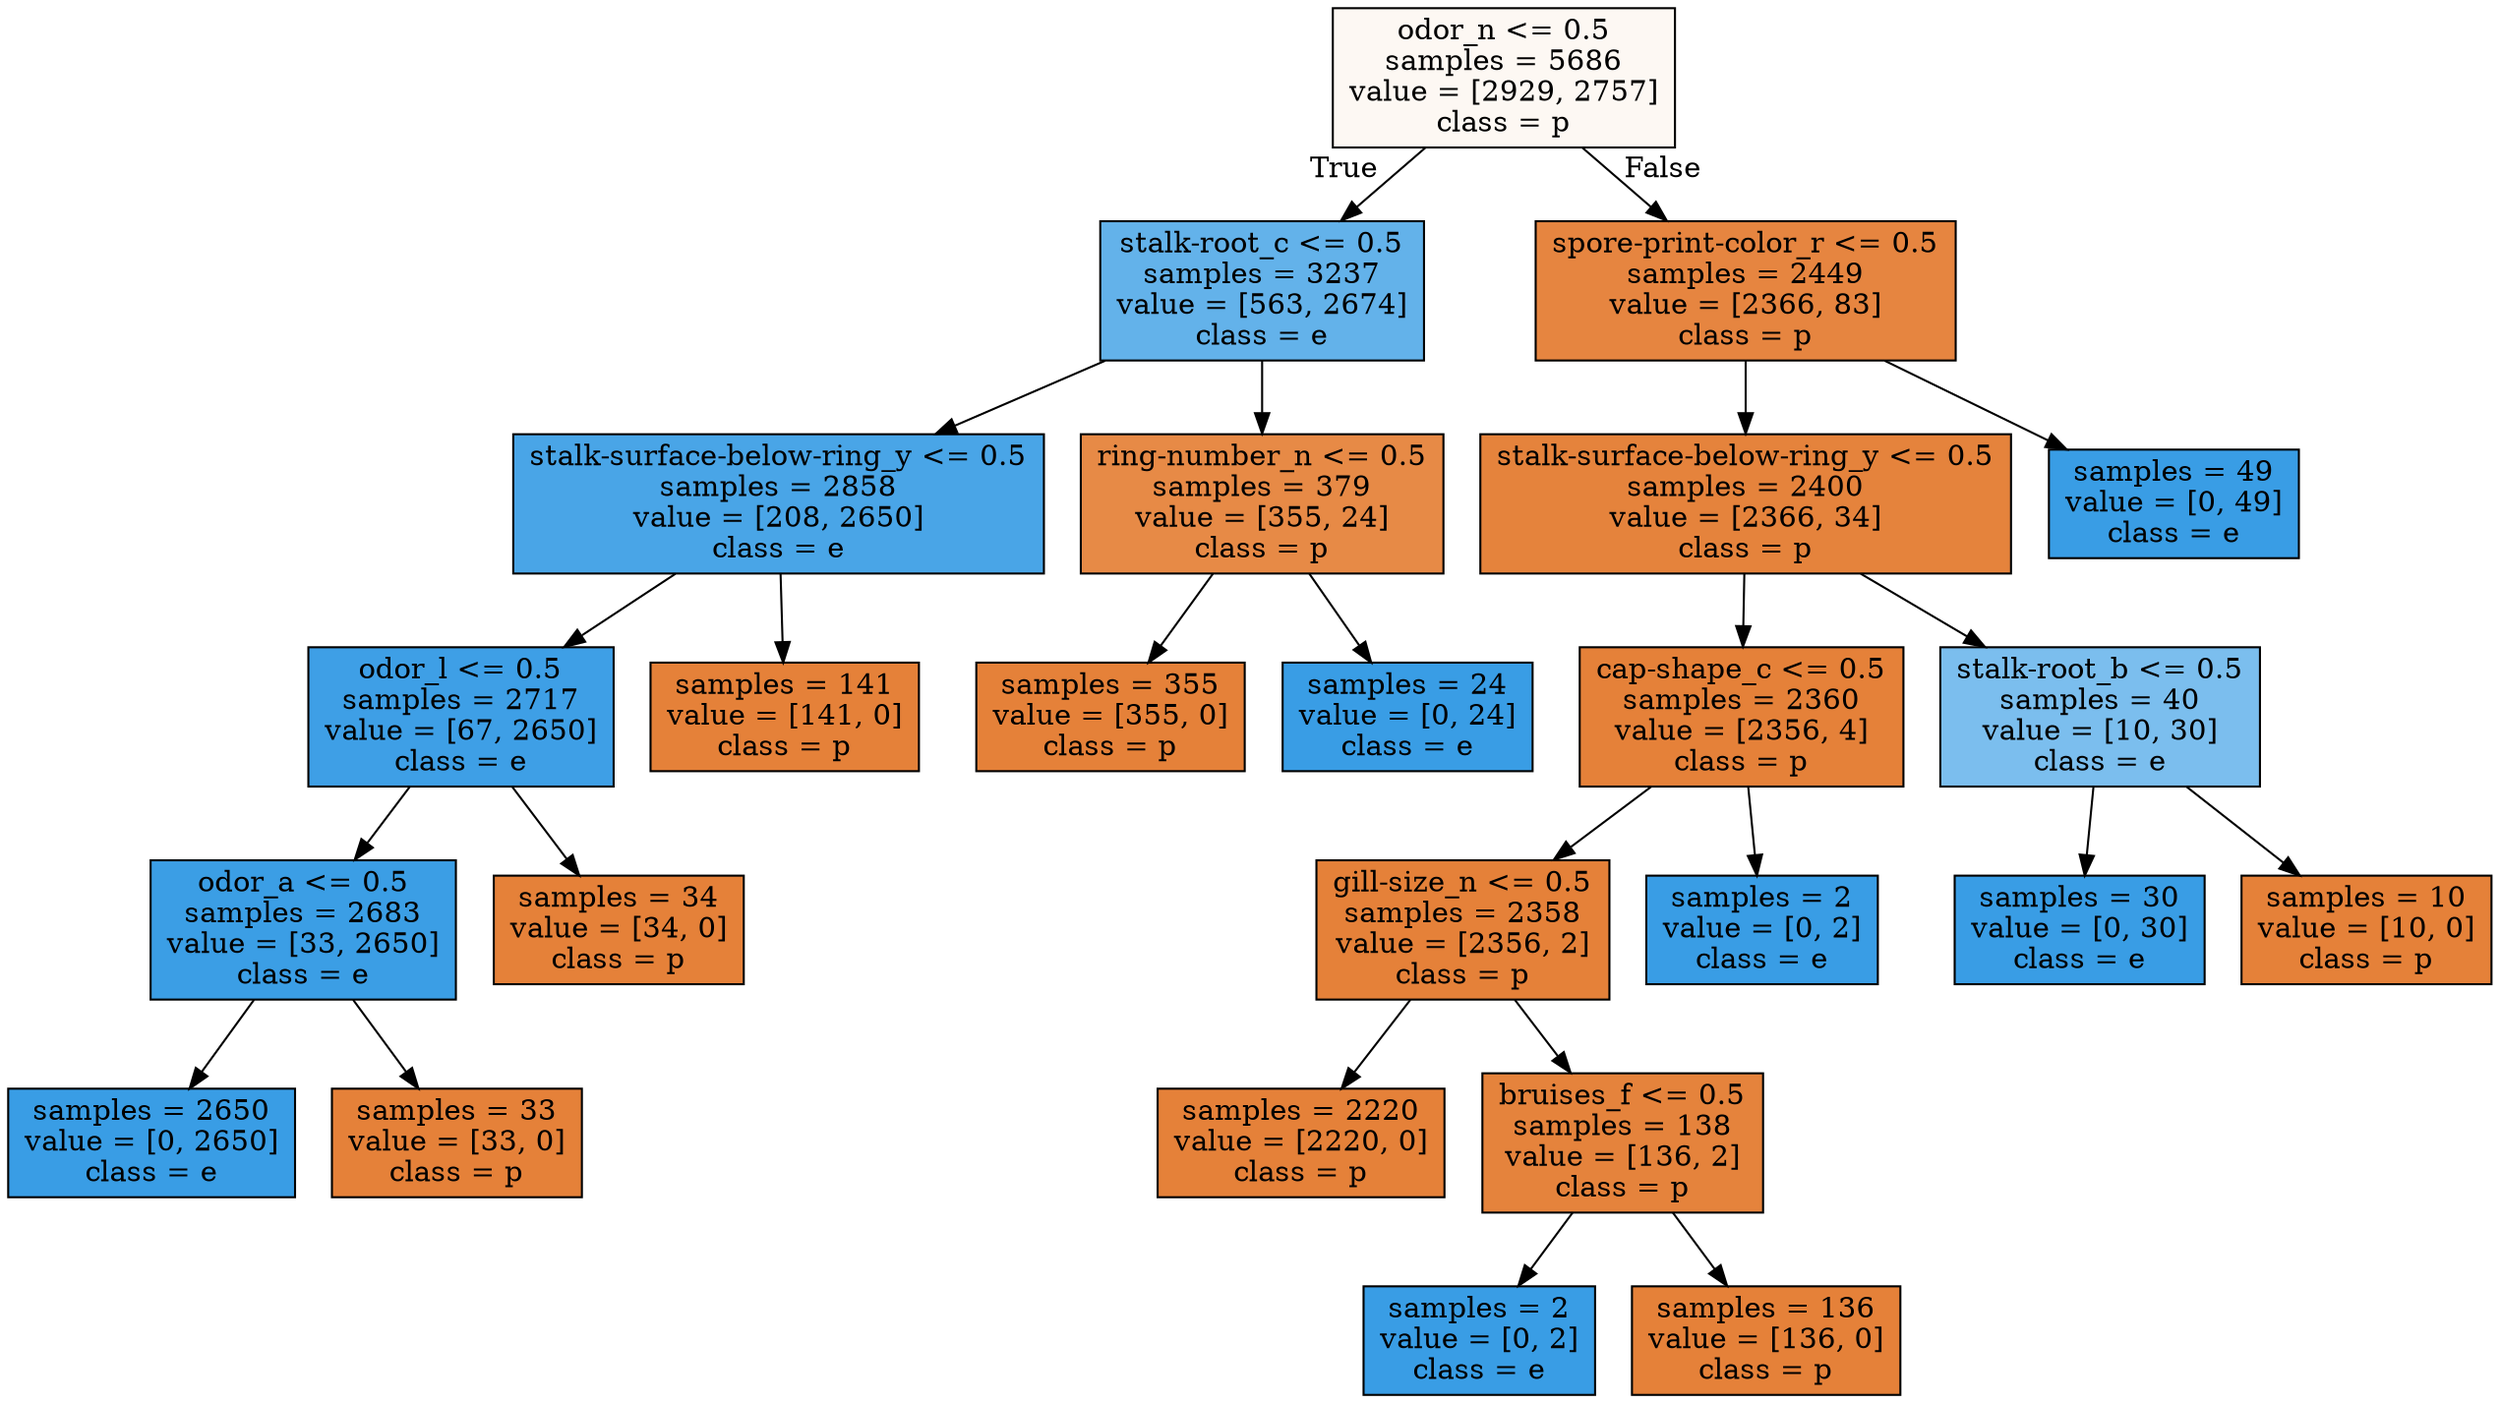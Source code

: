digraph Tree {
node [shape=box, style="filled", color="black"] ;
0 [label="odor_n <= 0.5\nsamples = 5686\nvalue = [2929, 2757]\nclass = p", fillcolor="#fdf8f3"] ;
1 [label="stalk-root_c <= 0.5\nsamples = 3237\nvalue = [563, 2674]\nclass = e", fillcolor="#63b2ea"] ;
0 -> 1 [labeldistance=2.5, labelangle=45, headlabel="True"] ;
2 [label="stalk-surface-below-ring_y <= 0.5\nsamples = 2858\nvalue = [208, 2650]\nclass = e", fillcolor="#49a5e7"] ;
1 -> 2 ;
3 [label="odor_l <= 0.5\nsamples = 2717\nvalue = [67, 2650]\nclass = e", fillcolor="#3e9fe6"] ;
2 -> 3 ;
4 [label="odor_a <= 0.5\nsamples = 2683\nvalue = [33, 2650]\nclass = e", fillcolor="#3b9ee5"] ;
3 -> 4 ;
5 [label="samples = 2650\nvalue = [0, 2650]\nclass = e", fillcolor="#399de5"] ;
4 -> 5 ;
6 [label="samples = 33\nvalue = [33, 0]\nclass = p", fillcolor="#e58139"] ;
4 -> 6 ;
7 [label="samples = 34\nvalue = [34, 0]\nclass = p", fillcolor="#e58139"] ;
3 -> 7 ;
8 [label="samples = 141\nvalue = [141, 0]\nclass = p", fillcolor="#e58139"] ;
2 -> 8 ;
9 [label="ring-number_n <= 0.5\nsamples = 379\nvalue = [355, 24]\nclass = p", fillcolor="#e78a46"] ;
1 -> 9 ;
10 [label="samples = 355\nvalue = [355, 0]\nclass = p", fillcolor="#e58139"] ;
9 -> 10 ;
11 [label="samples = 24\nvalue = [0, 24]\nclass = e", fillcolor="#399de5"] ;
9 -> 11 ;
12 [label="spore-print-color_r <= 0.5\nsamples = 2449\nvalue = [2366, 83]\nclass = p", fillcolor="#e68540"] ;
0 -> 12 [labeldistance=2.5, labelangle=-45, headlabel="False"] ;
13 [label="stalk-surface-below-ring_y <= 0.5\nsamples = 2400\nvalue = [2366, 34]\nclass = p", fillcolor="#e5833c"] ;
12 -> 13 ;
14 [label="cap-shape_c <= 0.5\nsamples = 2360\nvalue = [2356, 4]\nclass = p", fillcolor="#e58139"] ;
13 -> 14 ;
15 [label="gill-size_n <= 0.5\nsamples = 2358\nvalue = [2356, 2]\nclass = p", fillcolor="#e58139"] ;
14 -> 15 ;
16 [label="samples = 2220\nvalue = [2220, 0]\nclass = p", fillcolor="#e58139"] ;
15 -> 16 ;
17 [label="bruises_f <= 0.5\nsamples = 138\nvalue = [136, 2]\nclass = p", fillcolor="#e5833c"] ;
15 -> 17 ;
18 [label="samples = 2\nvalue = [0, 2]\nclass = e", fillcolor="#399de5"] ;
17 -> 18 ;
19 [label="samples = 136\nvalue = [136, 0]\nclass = p", fillcolor="#e58139"] ;
17 -> 19 ;
20 [label="samples = 2\nvalue = [0, 2]\nclass = e", fillcolor="#399de5"] ;
14 -> 20 ;
21 [label="stalk-root_b <= 0.5\nsamples = 40\nvalue = [10, 30]\nclass = e", fillcolor="#7bbeee"] ;
13 -> 21 ;
22 [label="samples = 30\nvalue = [0, 30]\nclass = e", fillcolor="#399de5"] ;
21 -> 22 ;
23 [label="samples = 10\nvalue = [10, 0]\nclass = p", fillcolor="#e58139"] ;
21 -> 23 ;
24 [label="samples = 49\nvalue = [0, 49]\nclass = e", fillcolor="#399de5"] ;
12 -> 24 ;
}